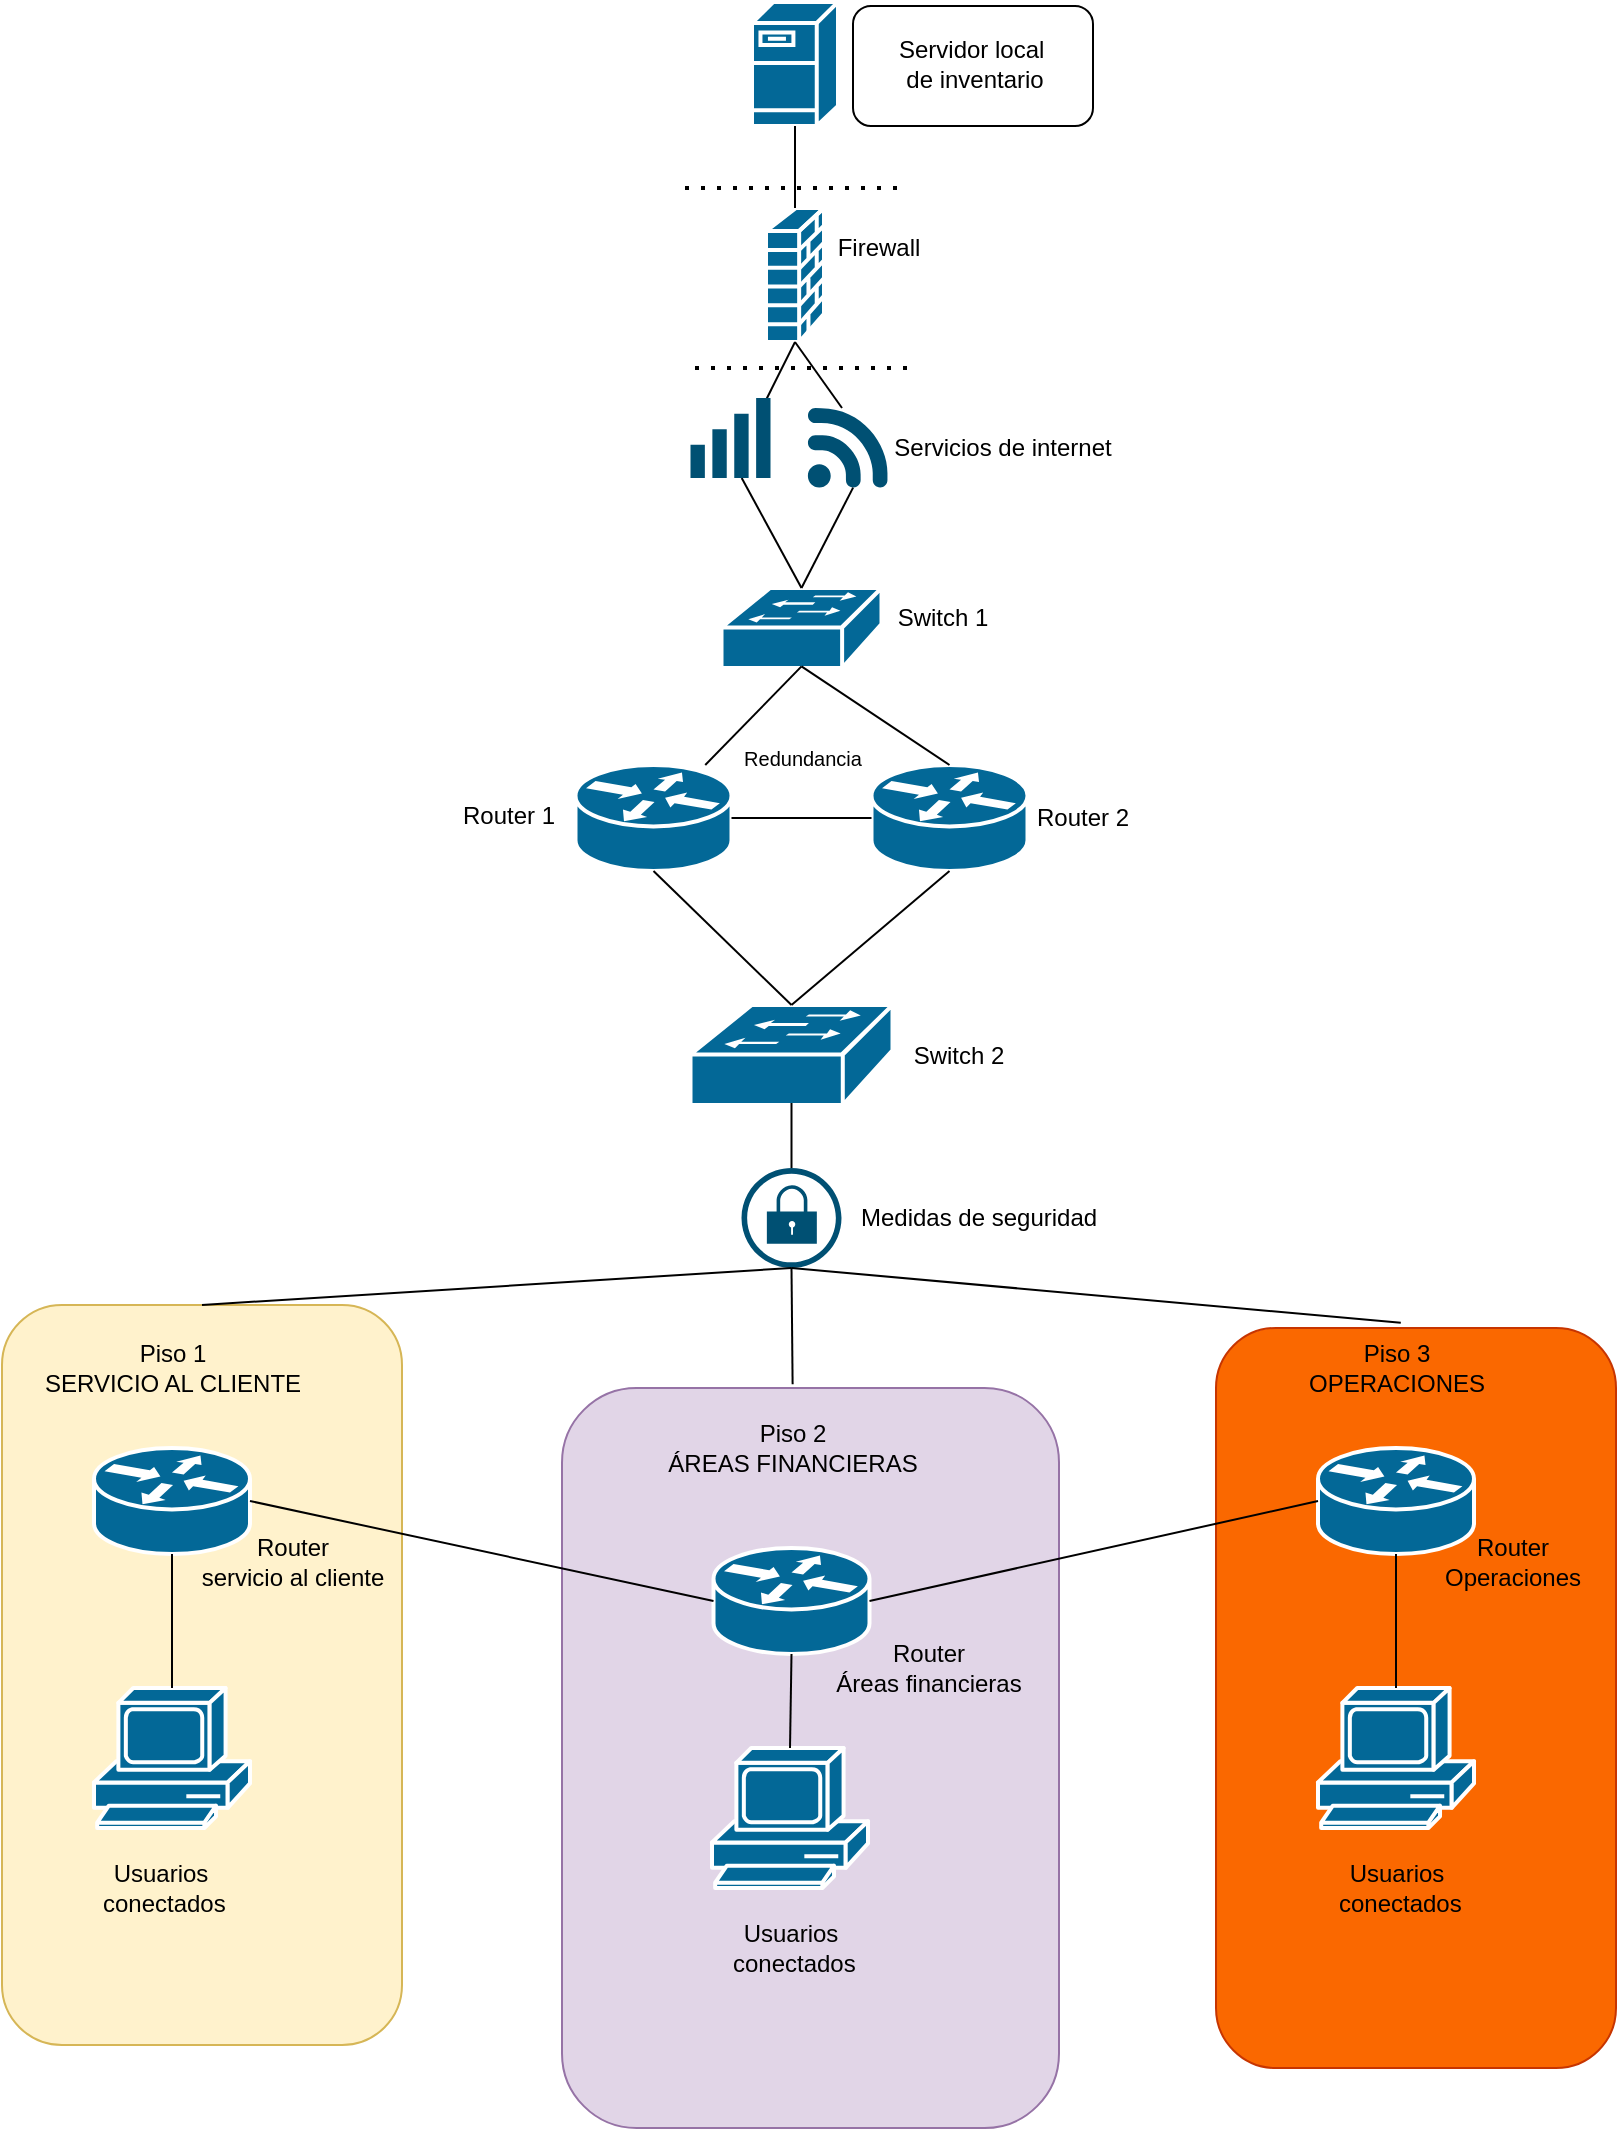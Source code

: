 <mxfile version="26.0.14">
  <diagram name="Página-1" id="A_mSpw_jLjphIg9lFs7v">
    <mxGraphModel dx="1158" dy="628" grid="1" gridSize="10" guides="1" tooltips="1" connect="1" arrows="1" fold="1" page="1" pageScale="1" pageWidth="827" pageHeight="1169" math="0" shadow="0">
      <root>
        <mxCell id="0" />
        <mxCell id="1" parent="0" />
        <mxCell id="K3_4Xx0aOwG_4yaCL3X9-71" value="" style="rounded=1;whiteSpace=wrap;html=1;fillColor=#fa6800;fontColor=#000000;strokeColor=#C73500;" vertex="1" parent="1">
          <mxGeometry x="627" y="670" width="200" height="370" as="geometry" />
        </mxCell>
        <mxCell id="K3_4Xx0aOwG_4yaCL3X9-72" value="" style="rounded=1;whiteSpace=wrap;html=1;fillColor=#e1d5e7;strokeColor=#9673a6;" vertex="1" parent="1">
          <mxGeometry x="300" y="700" width="248.5" height="370" as="geometry" />
        </mxCell>
        <mxCell id="K3_4Xx0aOwG_4yaCL3X9-70" value="" style="rounded=1;whiteSpace=wrap;html=1;fillColor=#fff2cc;strokeColor=#d6b656;" vertex="1" parent="1">
          <mxGeometry x="20" y="658.5" width="200" height="370" as="geometry" />
        </mxCell>
        <mxCell id="K3_4Xx0aOwG_4yaCL3X9-45" value="" style="rounded=1;whiteSpace=wrap;html=1;" vertex="1" parent="1">
          <mxGeometry x="445.5" y="9" width="120" height="60" as="geometry" />
        </mxCell>
        <mxCell id="K3_4Xx0aOwG_4yaCL3X9-2" value="" style="shape=mxgraph.cisco.servers.fileserver;sketch=0;html=1;pointerEvents=1;dashed=0;fillColor=#036897;strokeColor=#ffffff;strokeWidth=2;verticalLabelPosition=bottom;verticalAlign=top;align=center;outlineConnect=0;" vertex="1" parent="1">
          <mxGeometry x="395" y="7" width="43" height="62" as="geometry" />
        </mxCell>
        <mxCell id="K3_4Xx0aOwG_4yaCL3X9-3" value="Servidor local&amp;nbsp;&lt;div&gt;de inventario&lt;/div&gt;" style="text;html=1;align=center;verticalAlign=middle;resizable=0;points=[];autosize=1;strokeColor=none;fillColor=none;" vertex="1" parent="1">
          <mxGeometry x="455.5" y="18" width="100" height="40" as="geometry" />
        </mxCell>
        <mxCell id="K3_4Xx0aOwG_4yaCL3X9-4" value="" style="shape=mxgraph.cisco.switches.workgroup_switch;sketch=0;html=1;pointerEvents=1;dashed=0;fillColor=#036897;strokeColor=#ffffff;strokeWidth=2;verticalLabelPosition=bottom;verticalAlign=top;align=center;outlineConnect=0;" vertex="1" parent="1">
          <mxGeometry x="379.75" y="300" width="80" height="40" as="geometry" />
        </mxCell>
        <mxCell id="K3_4Xx0aOwG_4yaCL3X9-5" value="" style="shape=mxgraph.cisco.security.firewall;sketch=0;html=1;pointerEvents=1;dashed=0;fillColor=#036897;strokeColor=#ffffff;strokeWidth=2;verticalLabelPosition=bottom;verticalAlign=top;align=center;outlineConnect=0;" vertex="1" parent="1">
          <mxGeometry x="402" y="110" width="29" height="67" as="geometry" />
        </mxCell>
        <mxCell id="K3_4Xx0aOwG_4yaCL3X9-6" value="Firewall" style="text;html=1;align=center;verticalAlign=middle;resizable=0;points=[];autosize=1;strokeColor=none;fillColor=none;" vertex="1" parent="1">
          <mxGeometry x="428" y="115" width="60" height="30" as="geometry" />
        </mxCell>
        <mxCell id="K3_4Xx0aOwG_4yaCL3X9-7" value="Switch 1" style="text;html=1;align=center;verticalAlign=middle;resizable=0;points=[];autosize=1;strokeColor=none;fillColor=none;" vertex="1" parent="1">
          <mxGeometry x="454.75" y="300" width="70" height="30" as="geometry" />
        </mxCell>
        <mxCell id="K3_4Xx0aOwG_4yaCL3X9-8" value="" style="shape=mxgraph.cisco.routers.router;sketch=0;html=1;pointerEvents=1;dashed=0;fillColor=#036897;strokeColor=#ffffff;strokeWidth=2;verticalLabelPosition=bottom;verticalAlign=top;align=center;outlineConnect=0;" vertex="1" parent="1">
          <mxGeometry x="454.75" y="388.5" width="78" height="53" as="geometry" />
        </mxCell>
        <mxCell id="K3_4Xx0aOwG_4yaCL3X9-9" value="" style="shape=mxgraph.cisco.routers.router;sketch=0;html=1;pointerEvents=1;dashed=0;fillColor=#036897;strokeColor=#ffffff;strokeWidth=2;verticalLabelPosition=bottom;verticalAlign=top;align=center;outlineConnect=0;" vertex="1" parent="1">
          <mxGeometry x="306.75" y="388.5" width="78" height="53" as="geometry" />
        </mxCell>
        <mxCell id="K3_4Xx0aOwG_4yaCL3X9-10" value="" style="endArrow=none;html=1;rounded=0;exitX=0.5;exitY=0;exitDx=0;exitDy=0;exitPerimeter=0;entryX=0.5;entryY=0.98;entryDx=0;entryDy=0;entryPerimeter=0;" edge="1" parent="1" source="K3_4Xx0aOwG_4yaCL3X9-8" target="K3_4Xx0aOwG_4yaCL3X9-4">
          <mxGeometry width="50" height="50" relative="1" as="geometry">
            <mxPoint x="414.75" y="398.5" as="sourcePoint" />
            <mxPoint x="464.75" y="348.5" as="targetPoint" />
          </mxGeometry>
        </mxCell>
        <mxCell id="K3_4Xx0aOwG_4yaCL3X9-11" value="" style="endArrow=none;html=1;rounded=0;entryX=0.5;entryY=0.98;entryDx=0;entryDy=0;entryPerimeter=0;" edge="1" parent="1" source="K3_4Xx0aOwG_4yaCL3X9-9" target="K3_4Xx0aOwG_4yaCL3X9-4">
          <mxGeometry width="50" height="50" relative="1" as="geometry">
            <mxPoint x="264.75" y="438.5" as="sourcePoint" />
            <mxPoint x="314.75" y="388.5" as="targetPoint" />
          </mxGeometry>
        </mxCell>
        <mxCell id="K3_4Xx0aOwG_4yaCL3X9-12" value="Router 1" style="text;html=1;align=center;verticalAlign=middle;resizable=0;points=[];autosize=1;strokeColor=none;fillColor=none;" vertex="1" parent="1">
          <mxGeometry x="238.25" y="398.5" width="70" height="30" as="geometry" />
        </mxCell>
        <mxCell id="K3_4Xx0aOwG_4yaCL3X9-13" value="Router 2" style="text;html=1;align=center;verticalAlign=middle;resizable=0;points=[];autosize=1;strokeColor=none;fillColor=none;" vertex="1" parent="1">
          <mxGeometry x="524.75" y="400" width="70" height="30" as="geometry" />
        </mxCell>
        <mxCell id="K3_4Xx0aOwG_4yaCL3X9-14" value="&lt;font style=&quot;font-size: 10px;&quot;&gt;Redundancia&lt;/font&gt;" style="text;html=1;align=center;verticalAlign=middle;resizable=0;points=[];autosize=1;strokeColor=none;fillColor=none;" vertex="1" parent="1">
          <mxGeometry x="379.75" y="370" width="80" height="30" as="geometry" />
        </mxCell>
        <mxCell id="K3_4Xx0aOwG_4yaCL3X9-15" value="" style="endArrow=none;html=1;rounded=0;entryX=0;entryY=0.5;entryDx=0;entryDy=0;entryPerimeter=0;exitX=1;exitY=0.5;exitDx=0;exitDy=0;exitPerimeter=0;" edge="1" parent="1" source="K3_4Xx0aOwG_4yaCL3X9-9" target="K3_4Xx0aOwG_4yaCL3X9-8">
          <mxGeometry width="50" height="50" relative="1" as="geometry">
            <mxPoint x="264.75" y="438.5" as="sourcePoint" />
            <mxPoint x="314.75" y="388.5" as="targetPoint" />
          </mxGeometry>
        </mxCell>
        <mxCell id="K3_4Xx0aOwG_4yaCL3X9-16" value="" style="shape=mxgraph.cisco.switches.workgroup_switch;sketch=0;html=1;pointerEvents=1;dashed=0;fillColor=#036897;strokeColor=#ffffff;strokeWidth=2;verticalLabelPosition=bottom;verticalAlign=top;align=center;outlineConnect=0;" vertex="1" parent="1">
          <mxGeometry x="364.25" y="508.5" width="101" height="50" as="geometry" />
        </mxCell>
        <mxCell id="K3_4Xx0aOwG_4yaCL3X9-17" value="" style="endArrow=none;html=1;rounded=0;entryX=0.5;entryY=1;entryDx=0;entryDy=0;entryPerimeter=0;exitX=0.5;exitY=0;exitDx=0;exitDy=0;exitPerimeter=0;" edge="1" parent="1" source="K3_4Xx0aOwG_4yaCL3X9-16" target="K3_4Xx0aOwG_4yaCL3X9-8">
          <mxGeometry width="50" height="50" relative="1" as="geometry">
            <mxPoint x="264.75" y="528.5" as="sourcePoint" />
            <mxPoint x="314.75" y="478.5" as="targetPoint" />
          </mxGeometry>
        </mxCell>
        <mxCell id="K3_4Xx0aOwG_4yaCL3X9-18" value="" style="endArrow=none;html=1;rounded=0;entryX=0.5;entryY=1;entryDx=0;entryDy=0;entryPerimeter=0;exitX=0.5;exitY=0;exitDx=0;exitDy=0;exitPerimeter=0;" edge="1" parent="1" source="K3_4Xx0aOwG_4yaCL3X9-16" target="K3_4Xx0aOwG_4yaCL3X9-9">
          <mxGeometry width="50" height="50" relative="1" as="geometry">
            <mxPoint x="274.75" y="588.5" as="sourcePoint" />
            <mxPoint x="324.75" y="538.5" as="targetPoint" />
          </mxGeometry>
        </mxCell>
        <mxCell id="K3_4Xx0aOwG_4yaCL3X9-19" value="Switch 2" style="text;html=1;align=center;verticalAlign=middle;resizable=0;points=[];autosize=1;strokeColor=none;fillColor=none;" vertex="1" parent="1">
          <mxGeometry x="462.75" y="518.5" width="70" height="30" as="geometry" />
        </mxCell>
        <mxCell id="K3_4Xx0aOwG_4yaCL3X9-20" value="" style="points=[[0.005,0.09,0],[0.08,0,0],[0.76,0.25,0],[1,0.92,0],[0.91,0.995,0],[0.57,0.995,0],[0.045,0.955,0],[0.005,0.43,0]];verticalLabelPosition=bottom;sketch=0;html=1;verticalAlign=top;aspect=fixed;align=center;pointerEvents=1;shape=mxgraph.cisco19.3g_4g_indicator;fillColor=#005073;strokeColor=none;" vertex="1" parent="1">
          <mxGeometry x="422.75" y="210" width="40" height="40" as="geometry" />
        </mxCell>
        <mxCell id="K3_4Xx0aOwG_4yaCL3X9-22" value="" style="sketch=0;points=[[0.5,0,0],[1,0.5,0],[0.5,1,0],[0,0.5,0],[0.145,0.145,0],[0.856,0.145,0],[0.855,0.856,0],[0.145,0.855,0]];verticalLabelPosition=bottom;html=1;verticalAlign=top;aspect=fixed;align=center;pointerEvents=1;shape=mxgraph.cisco19.lock;fillColor=#005073;strokeColor=none;" vertex="1" parent="1">
          <mxGeometry x="389.75" y="590" width="50" height="50" as="geometry" />
        </mxCell>
        <mxCell id="K3_4Xx0aOwG_4yaCL3X9-23" value="" style="endArrow=none;dashed=1;html=1;dashPattern=1 3;strokeWidth=2;rounded=0;" edge="1" parent="1">
          <mxGeometry width="50" height="50" relative="1" as="geometry">
            <mxPoint x="361.5" y="100" as="sourcePoint" />
            <mxPoint x="471.5" y="100" as="targetPoint" />
          </mxGeometry>
        </mxCell>
        <mxCell id="K3_4Xx0aOwG_4yaCL3X9-26" value="" style="endArrow=none;html=1;rounded=0;entryX=0.5;entryY=1;entryDx=0;entryDy=0;entryPerimeter=0;exitX=0.5;exitY=0;exitDx=0;exitDy=0;exitPerimeter=0;" edge="1" parent="1" source="K3_4Xx0aOwG_4yaCL3X9-5" target="K3_4Xx0aOwG_4yaCL3X9-2">
          <mxGeometry width="50" height="50" relative="1" as="geometry">
            <mxPoint x="370" y="220" as="sourcePoint" />
            <mxPoint x="420" y="170" as="targetPoint" />
          </mxGeometry>
        </mxCell>
        <mxCell id="K3_4Xx0aOwG_4yaCL3X9-27" value="Servicios de internet" style="text;html=1;align=center;verticalAlign=middle;resizable=0;points=[];autosize=1;strokeColor=none;fillColor=none;" vertex="1" parent="1">
          <mxGeometry x="454.75" y="215" width="130" height="30" as="geometry" />
        </mxCell>
        <mxCell id="K3_4Xx0aOwG_4yaCL3X9-28" value="" style="endArrow=none;dashed=1;html=1;dashPattern=1 3;strokeWidth=2;rounded=0;" edge="1" parent="1">
          <mxGeometry width="50" height="50" relative="1" as="geometry">
            <mxPoint x="366.5" y="190" as="sourcePoint" />
            <mxPoint x="476.5" y="190" as="targetPoint" />
          </mxGeometry>
        </mxCell>
        <mxCell id="K3_4Xx0aOwG_4yaCL3X9-29" value="" style="endArrow=none;html=1;rounded=0;entryX=0.5;entryY=1;entryDx=0;entryDy=0;entryPerimeter=0;" edge="1" parent="1" target="K3_4Xx0aOwG_4yaCL3X9-5">
          <mxGeometry width="50" height="50" relative="1" as="geometry">
            <mxPoint x="440" y="210" as="sourcePoint" />
            <mxPoint x="320" y="210" as="targetPoint" />
          </mxGeometry>
        </mxCell>
        <mxCell id="K3_4Xx0aOwG_4yaCL3X9-30" value="" style="endArrow=none;html=1;rounded=0;exitX=0.5;exitY=1;exitDx=0;exitDy=0;exitPerimeter=0;entryX=0.894;entryY=0.125;entryDx=0;entryDy=0;entryPerimeter=0;" edge="1" parent="1" source="K3_4Xx0aOwG_4yaCL3X9-5" target="K3_4Xx0aOwG_4yaCL3X9-33">
          <mxGeometry width="50" height="50" relative="1" as="geometry">
            <mxPoint x="330" y="227" as="sourcePoint" />
            <mxPoint x="390" y="210" as="targetPoint" />
          </mxGeometry>
        </mxCell>
        <mxCell id="K3_4Xx0aOwG_4yaCL3X9-31" value="" style="endArrow=none;html=1;rounded=0;entryX=0.57;entryY=0.995;entryDx=0;entryDy=0;entryPerimeter=0;exitX=0.5;exitY=0;exitDx=0;exitDy=0;exitPerimeter=0;" edge="1" parent="1" source="K3_4Xx0aOwG_4yaCL3X9-4" target="K3_4Xx0aOwG_4yaCL3X9-20">
          <mxGeometry width="50" height="50" relative="1" as="geometry">
            <mxPoint x="370" y="300" as="sourcePoint" />
            <mxPoint x="420" y="250" as="targetPoint" />
          </mxGeometry>
        </mxCell>
        <mxCell id="K3_4Xx0aOwG_4yaCL3X9-32" value="" style="endArrow=none;html=1;rounded=0;entryX=0.64;entryY=1;entryDx=0;entryDy=0;entryPerimeter=0;exitX=0.5;exitY=0;exitDx=0;exitDy=0;exitPerimeter=0;" edge="1" parent="1" source="K3_4Xx0aOwG_4yaCL3X9-4" target="K3_4Xx0aOwG_4yaCL3X9-33">
          <mxGeometry width="50" height="50" relative="1" as="geometry">
            <mxPoint x="370" y="300" as="sourcePoint" />
            <mxPoint x="396.8" y="239.8" as="targetPoint" />
          </mxGeometry>
        </mxCell>
        <mxCell id="K3_4Xx0aOwG_4yaCL3X9-33" value="" style="points=[[0,0.58,0],[0.09,0.58,0],[0.36,0.39,0],[0.64,0.195,0],[0.91,0,0],[1,0,0],[1,0.25,0],[1,0.5,0],[1,0.75,0],[1,1,0],[0,1,0],[0.09,1,0],[0.36,1,0],[0.64,1,0],[0.91,1,0],[0,0.79,0]];verticalLabelPosition=bottom;sketch=0;html=1;verticalAlign=top;aspect=fixed;align=center;pointerEvents=1;shape=mxgraph.cisco19.wifi_indicator;fillColor=#005073;strokeColor=none;" vertex="1" parent="1">
          <mxGeometry x="364.25" y="205" width="40" height="40" as="geometry" />
        </mxCell>
        <mxCell id="K3_4Xx0aOwG_4yaCL3X9-34" value="Medidas de seguridad" style="text;html=1;align=center;verticalAlign=middle;resizable=0;points=[];autosize=1;strokeColor=none;fillColor=none;" vertex="1" parent="1">
          <mxGeometry x="438" y="600" width="140" height="30" as="geometry" />
        </mxCell>
        <mxCell id="K3_4Xx0aOwG_4yaCL3X9-35" value="" style="endArrow=none;html=1;rounded=0;entryX=0.5;entryY=0.98;entryDx=0;entryDy=0;entryPerimeter=0;exitX=0.5;exitY=0;exitDx=0;exitDy=0;exitPerimeter=0;" edge="1" parent="1" source="K3_4Xx0aOwG_4yaCL3X9-22" target="K3_4Xx0aOwG_4yaCL3X9-16">
          <mxGeometry width="50" height="50" relative="1" as="geometry">
            <mxPoint x="370" y="630" as="sourcePoint" />
            <mxPoint x="420" y="580" as="targetPoint" />
          </mxGeometry>
        </mxCell>
        <mxCell id="K3_4Xx0aOwG_4yaCL3X9-36" value="Piso 1&lt;div&gt;SERVICIO AL CLIENTE&lt;/div&gt;" style="text;html=1;align=center;verticalAlign=middle;resizable=0;points=[];autosize=1;strokeColor=none;fillColor=none;" vertex="1" parent="1">
          <mxGeometry x="30" y="670" width="150" height="40" as="geometry" />
        </mxCell>
        <mxCell id="K3_4Xx0aOwG_4yaCL3X9-37" value="Piso 2&lt;div&gt;ÁREAS FINANCIERAS&lt;/div&gt;" style="text;html=1;align=center;verticalAlign=middle;resizable=0;points=[];autosize=1;strokeColor=none;fillColor=none;" vertex="1" parent="1">
          <mxGeometry x="339.75" y="710" width="150" height="40" as="geometry" />
        </mxCell>
        <mxCell id="K3_4Xx0aOwG_4yaCL3X9-38" value="Piso 3&lt;div&gt;OPERACIONES&lt;/div&gt;" style="text;html=1;align=center;verticalAlign=middle;resizable=0;points=[];autosize=1;strokeColor=none;fillColor=none;" vertex="1" parent="1">
          <mxGeometry x="662" y="670" width="110" height="40" as="geometry" />
        </mxCell>
        <mxCell id="K3_4Xx0aOwG_4yaCL3X9-39" value="" style="shape=mxgraph.cisco.routers.router;sketch=0;html=1;pointerEvents=1;dashed=0;fillColor=#036897;strokeColor=#ffffff;strokeWidth=2;verticalLabelPosition=bottom;verticalAlign=top;align=center;outlineConnect=0;" vertex="1" parent="1">
          <mxGeometry x="66" y="730" width="78" height="53" as="geometry" />
        </mxCell>
        <mxCell id="K3_4Xx0aOwG_4yaCL3X9-40" value="" style="shape=mxgraph.cisco.routers.router;sketch=0;html=1;pointerEvents=1;dashed=0;fillColor=#036897;strokeColor=#ffffff;strokeWidth=2;verticalLabelPosition=bottom;verticalAlign=top;align=center;outlineConnect=0;" vertex="1" parent="1">
          <mxGeometry x="678" y="730" width="78" height="53" as="geometry" />
        </mxCell>
        <mxCell id="K3_4Xx0aOwG_4yaCL3X9-41" value="" style="shape=mxgraph.cisco.routers.router;sketch=0;html=1;pointerEvents=1;dashed=0;fillColor=#036897;strokeColor=#ffffff;strokeWidth=2;verticalLabelPosition=bottom;verticalAlign=top;align=center;outlineConnect=0;" vertex="1" parent="1">
          <mxGeometry x="375.75" y="780" width="78" height="53" as="geometry" />
        </mxCell>
        <mxCell id="K3_4Xx0aOwG_4yaCL3X9-46" value="" style="endArrow=none;html=1;rounded=0;entryX=0.5;entryY=1;entryDx=0;entryDy=0;entryPerimeter=0;exitX=0.464;exitY=-0.005;exitDx=0;exitDy=0;exitPerimeter=0;" edge="1" parent="1" source="K3_4Xx0aOwG_4yaCL3X9-72" target="K3_4Xx0aOwG_4yaCL3X9-22">
          <mxGeometry width="50" height="50" relative="1" as="geometry">
            <mxPoint x="280" y="580" as="sourcePoint" />
            <mxPoint x="420" y="670" as="targetPoint" />
          </mxGeometry>
        </mxCell>
        <mxCell id="K3_4Xx0aOwG_4yaCL3X9-47" value="" style="endArrow=none;html=1;rounded=0;entryX=0.5;entryY=1;entryDx=0;entryDy=0;entryPerimeter=0;exitX=0.462;exitY=-0.007;exitDx=0;exitDy=0;exitPerimeter=0;" edge="1" parent="1" source="K3_4Xx0aOwG_4yaCL3X9-71" target="K3_4Xx0aOwG_4yaCL3X9-22">
          <mxGeometry width="50" height="50" relative="1" as="geometry">
            <mxPoint x="670" y="540" as="sourcePoint" />
            <mxPoint x="616" y="643" as="targetPoint" />
          </mxGeometry>
        </mxCell>
        <mxCell id="K3_4Xx0aOwG_4yaCL3X9-48" value="" style="endArrow=none;html=1;rounded=0;entryX=0.5;entryY=1;entryDx=0;entryDy=0;entryPerimeter=0;exitX=0.5;exitY=0;exitDx=0;exitDy=0;" edge="1" parent="1" source="K3_4Xx0aOwG_4yaCL3X9-70" target="K3_4Xx0aOwG_4yaCL3X9-22">
          <mxGeometry width="50" height="50" relative="1" as="geometry">
            <mxPoint x="104" y="640" as="sourcePoint" />
            <mxPoint x="413.75" y="620" as="targetPoint" />
          </mxGeometry>
        </mxCell>
        <mxCell id="K3_4Xx0aOwG_4yaCL3X9-52" value="" style="shape=mxgraph.cisco.computers_and_peripherals.pc;sketch=0;html=1;pointerEvents=1;dashed=0;fillColor=#036897;strokeColor=#ffffff;strokeWidth=2;verticalLabelPosition=bottom;verticalAlign=top;align=center;outlineConnect=0;" vertex="1" parent="1">
          <mxGeometry x="66" y="850" width="78" height="70" as="geometry" />
        </mxCell>
        <mxCell id="K3_4Xx0aOwG_4yaCL3X9-53" value="" style="shape=mxgraph.cisco.computers_and_peripherals.pc;sketch=0;html=1;pointerEvents=1;dashed=0;fillColor=#036897;strokeColor=#ffffff;strokeWidth=2;verticalLabelPosition=bottom;verticalAlign=top;align=center;outlineConnect=0;" vertex="1" parent="1">
          <mxGeometry x="678" y="850" width="78" height="70" as="geometry" />
        </mxCell>
        <mxCell id="K3_4Xx0aOwG_4yaCL3X9-54" value="" style="shape=mxgraph.cisco.computers_and_peripherals.pc;sketch=0;html=1;pointerEvents=1;dashed=0;fillColor=#036897;strokeColor=#ffffff;strokeWidth=2;verticalLabelPosition=bottom;verticalAlign=top;align=center;outlineConnect=0;" vertex="1" parent="1">
          <mxGeometry x="375" y="880" width="78" height="70" as="geometry" />
        </mxCell>
        <mxCell id="K3_4Xx0aOwG_4yaCL3X9-55" value="" style="endArrow=none;html=1;rounded=0;entryX=0.5;entryY=1;entryDx=0;entryDy=0;entryPerimeter=0;exitX=0.5;exitY=0;exitDx=0;exitDy=0;exitPerimeter=0;" edge="1" parent="1" source="K3_4Xx0aOwG_4yaCL3X9-54" target="K3_4Xx0aOwG_4yaCL3X9-41">
          <mxGeometry width="50" height="50" relative="1" as="geometry">
            <mxPoint x="378.25" y="937" as="sourcePoint" />
            <mxPoint x="428.25" y="887" as="targetPoint" />
          </mxGeometry>
        </mxCell>
        <mxCell id="K3_4Xx0aOwG_4yaCL3X9-56" value="" style="endArrow=none;html=1;rounded=0;entryX=0.5;entryY=1;entryDx=0;entryDy=0;entryPerimeter=0;exitX=0.5;exitY=0;exitDx=0;exitDy=0;exitPerimeter=0;" edge="1" parent="1" source="K3_4Xx0aOwG_4yaCL3X9-52" target="K3_4Xx0aOwG_4yaCL3X9-39">
          <mxGeometry width="50" height="50" relative="1" as="geometry">
            <mxPoint x="164" y="877" as="sourcePoint" />
            <mxPoint x="214" y="827" as="targetPoint" />
          </mxGeometry>
        </mxCell>
        <mxCell id="K3_4Xx0aOwG_4yaCL3X9-57" value="" style="endArrow=none;html=1;rounded=0;entryX=0.5;entryY=1;entryDx=0;entryDy=0;entryPerimeter=0;exitX=0.5;exitY=0;exitDx=0;exitDy=0;exitPerimeter=0;" edge="1" parent="1" source="K3_4Xx0aOwG_4yaCL3X9-53" target="K3_4Xx0aOwG_4yaCL3X9-40">
          <mxGeometry width="50" height="50" relative="1" as="geometry">
            <mxPoint x="656.75" y="870" as="sourcePoint" />
            <mxPoint x="706.75" y="820" as="targetPoint" />
          </mxGeometry>
        </mxCell>
        <mxCell id="K3_4Xx0aOwG_4yaCL3X9-58" value="" style="endArrow=none;html=1;rounded=0;entryX=0;entryY=0.5;entryDx=0;entryDy=0;entryPerimeter=0;exitX=1;exitY=0.5;exitDx=0;exitDy=0;exitPerimeter=0;" edge="1" parent="1" source="K3_4Xx0aOwG_4yaCL3X9-41" target="K3_4Xx0aOwG_4yaCL3X9-40">
          <mxGeometry width="50" height="50" relative="1" as="geometry">
            <mxPoint x="510" y="827" as="sourcePoint" />
            <mxPoint x="430" y="780" as="targetPoint" />
          </mxGeometry>
        </mxCell>
        <mxCell id="K3_4Xx0aOwG_4yaCL3X9-59" value="" style="endArrow=none;html=1;rounded=0;entryX=0;entryY=0.5;entryDx=0;entryDy=0;entryPerimeter=0;exitX=1;exitY=0.5;exitDx=0;exitDy=0;exitPerimeter=0;" edge="1" parent="1" source="K3_4Xx0aOwG_4yaCL3X9-39" target="K3_4Xx0aOwG_4yaCL3X9-41">
          <mxGeometry width="50" height="50" relative="1" as="geometry">
            <mxPoint x="230" y="850" as="sourcePoint" />
            <mxPoint x="280" y="800" as="targetPoint" />
          </mxGeometry>
        </mxCell>
        <mxCell id="K3_4Xx0aOwG_4yaCL3X9-63" value="Router&lt;div&gt;servicio al cliente&lt;/div&gt;" style="text;html=1;align=center;verticalAlign=middle;resizable=0;points=[];autosize=1;strokeColor=none;fillColor=none;" vertex="1" parent="1">
          <mxGeometry x="110" y="767" width="110" height="40" as="geometry" />
        </mxCell>
        <mxCell id="K3_4Xx0aOwG_4yaCL3X9-64" value="Router&lt;div&gt;Áreas financieras&lt;/div&gt;" style="text;html=1;align=center;verticalAlign=middle;resizable=0;points=[];autosize=1;strokeColor=none;fillColor=none;" vertex="1" parent="1">
          <mxGeometry x="422.75" y="820" width="120" height="40" as="geometry" />
        </mxCell>
        <mxCell id="K3_4Xx0aOwG_4yaCL3X9-65" value="Router&lt;div&gt;Operaciones&lt;/div&gt;" style="text;html=1;align=center;verticalAlign=middle;resizable=0;points=[];autosize=1;strokeColor=none;fillColor=none;" vertex="1" parent="1">
          <mxGeometry x="730" y="767" width="90" height="40" as="geometry" />
        </mxCell>
        <mxCell id="K3_4Xx0aOwG_4yaCL3X9-67" value="Usuarios&lt;div&gt;&amp;nbsp;conectados&lt;/div&gt;" style="text;html=1;align=center;verticalAlign=middle;resizable=0;points=[];autosize=1;strokeColor=none;fillColor=none;" vertex="1" parent="1">
          <mxGeometry x="54" y="930" width="90" height="40" as="geometry" />
        </mxCell>
        <mxCell id="K3_4Xx0aOwG_4yaCL3X9-68" value="Usuarios&lt;div&gt;&amp;nbsp;conectados&lt;/div&gt;" style="text;html=1;align=center;verticalAlign=middle;resizable=0;points=[];autosize=1;strokeColor=none;fillColor=none;" vertex="1" parent="1">
          <mxGeometry x="672" y="930" width="90" height="40" as="geometry" />
        </mxCell>
        <mxCell id="K3_4Xx0aOwG_4yaCL3X9-69" value="Usuarios&lt;div&gt;&amp;nbsp;conectados&lt;/div&gt;" style="text;html=1;align=center;verticalAlign=middle;resizable=0;points=[];autosize=1;strokeColor=none;fillColor=none;" vertex="1" parent="1">
          <mxGeometry x="369" y="960" width="90" height="40" as="geometry" />
        </mxCell>
      </root>
    </mxGraphModel>
  </diagram>
</mxfile>

